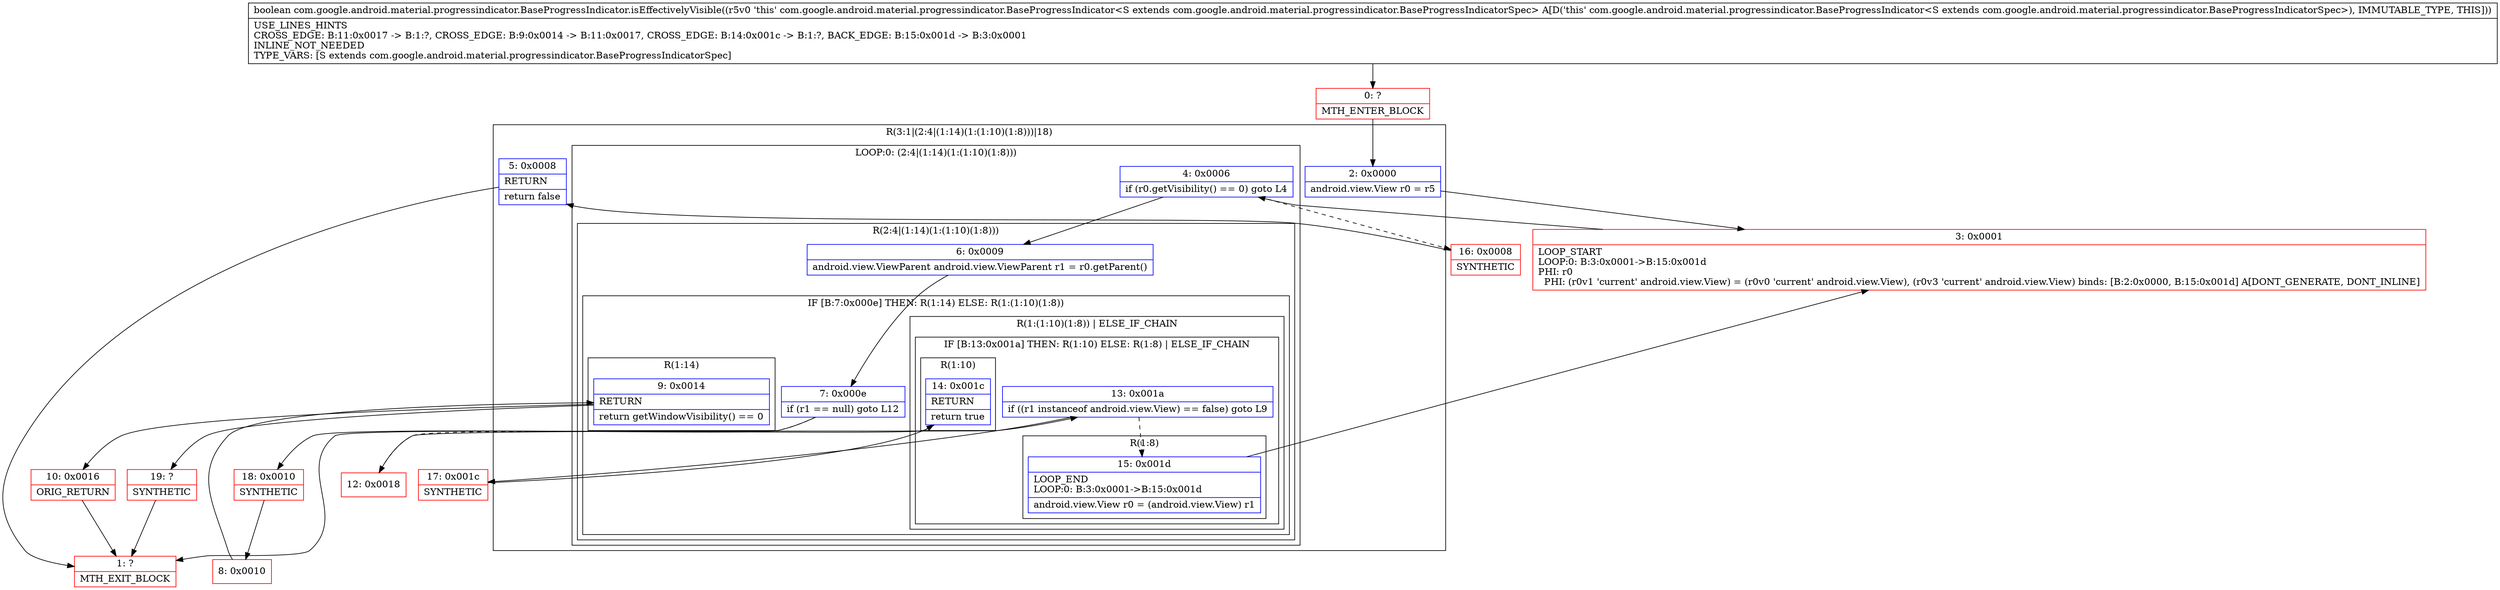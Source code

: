 digraph "CFG forcom.google.android.material.progressindicator.BaseProgressIndicator.isEffectivelyVisible()Z" {
subgraph cluster_Region_1903431854 {
label = "R(3:1|(2:4|(1:14)(1:(1:10)(1:8)))|18)";
node [shape=record,color=blue];
Node_2 [shape=record,label="{2\:\ 0x0000|android.view.View r0 = r5\l}"];
subgraph cluster_LoopRegion_1490423154 {
label = "LOOP:0: (2:4|(1:14)(1:(1:10)(1:8)))";
node [shape=record,color=blue];
Node_4 [shape=record,label="{4\:\ 0x0006|if (r0.getVisibility() == 0) goto L4\l}"];
subgraph cluster_Region_871431273 {
label = "R(2:4|(1:14)(1:(1:10)(1:8)))";
node [shape=record,color=blue];
Node_6 [shape=record,label="{6\:\ 0x0009|android.view.ViewParent android.view.ViewParent r1 = r0.getParent()\l}"];
subgraph cluster_IfRegion_1657826265 {
label = "IF [B:7:0x000e] THEN: R(1:14) ELSE: R(1:(1:10)(1:8))";
node [shape=record,color=blue];
Node_7 [shape=record,label="{7\:\ 0x000e|if (r1 == null) goto L12\l}"];
subgraph cluster_Region_998355384 {
label = "R(1:14)";
node [shape=record,color=blue];
Node_9 [shape=record,label="{9\:\ 0x0014|RETURN\l|return getWindowVisibility() == 0\l}"];
}
subgraph cluster_Region_1186516006 {
label = "R(1:(1:10)(1:8)) | ELSE_IF_CHAIN\l";
node [shape=record,color=blue];
subgraph cluster_IfRegion_1740533768 {
label = "IF [B:13:0x001a] THEN: R(1:10) ELSE: R(1:8) | ELSE_IF_CHAIN\l";
node [shape=record,color=blue];
Node_13 [shape=record,label="{13\:\ 0x001a|if ((r1 instanceof android.view.View) == false) goto L9\l}"];
subgraph cluster_Region_787478755 {
label = "R(1:10)";
node [shape=record,color=blue];
Node_14 [shape=record,label="{14\:\ 0x001c|RETURN\l|return true\l}"];
}
subgraph cluster_Region_1128846439 {
label = "R(1:8)";
node [shape=record,color=blue];
Node_15 [shape=record,label="{15\:\ 0x001d|LOOP_END\lLOOP:0: B:3:0x0001\-\>B:15:0x001d\l|android.view.View r0 = (android.view.View) r1\l}"];
}
}
}
}
}
}
Node_5 [shape=record,label="{5\:\ 0x0008|RETURN\l|return false\l}"];
}
Node_0 [shape=record,color=red,label="{0\:\ ?|MTH_ENTER_BLOCK\l}"];
Node_3 [shape=record,color=red,label="{3\:\ 0x0001|LOOP_START\lLOOP:0: B:3:0x0001\-\>B:15:0x001d\lPHI: r0 \l  PHI: (r0v1 'current' android.view.View) = (r0v0 'current' android.view.View), (r0v3 'current' android.view.View) binds: [B:2:0x0000, B:15:0x001d] A[DONT_GENERATE, DONT_INLINE]\l}"];
Node_12 [shape=record,color=red,label="{12\:\ 0x0018}"];
Node_17 [shape=record,color=red,label="{17\:\ 0x001c|SYNTHETIC\l}"];
Node_1 [shape=record,color=red,label="{1\:\ ?|MTH_EXIT_BLOCK\l}"];
Node_18 [shape=record,color=red,label="{18\:\ 0x0010|SYNTHETIC\l}"];
Node_8 [shape=record,color=red,label="{8\:\ 0x0010}"];
Node_10 [shape=record,color=red,label="{10\:\ 0x0016|ORIG_RETURN\l}"];
Node_19 [shape=record,color=red,label="{19\:\ ?|SYNTHETIC\l}"];
Node_16 [shape=record,color=red,label="{16\:\ 0x0008|SYNTHETIC\l}"];
MethodNode[shape=record,label="{boolean com.google.android.material.progressindicator.BaseProgressIndicator.isEffectivelyVisible((r5v0 'this' com.google.android.material.progressindicator.BaseProgressIndicator\<S extends com.google.android.material.progressindicator.BaseProgressIndicatorSpec\> A[D('this' com.google.android.material.progressindicator.BaseProgressIndicator\<S extends com.google.android.material.progressindicator.BaseProgressIndicatorSpec\>), IMMUTABLE_TYPE, THIS]))  | USE_LINES_HINTS\lCROSS_EDGE: B:11:0x0017 \-\> B:1:?, CROSS_EDGE: B:9:0x0014 \-\> B:11:0x0017, CROSS_EDGE: B:14:0x001c \-\> B:1:?, BACK_EDGE: B:15:0x001d \-\> B:3:0x0001\lINLINE_NOT_NEEDED\lTYPE_VARS: [S extends com.google.android.material.progressindicator.BaseProgressIndicatorSpec]\l}"];
MethodNode -> Node_0;Node_2 -> Node_3;
Node_4 -> Node_6;
Node_4 -> Node_16[style=dashed];
Node_6 -> Node_7;
Node_7 -> Node_12[style=dashed];
Node_7 -> Node_18;
Node_9 -> Node_10;
Node_9 -> Node_19;
Node_13 -> Node_15[style=dashed];
Node_13 -> Node_17;
Node_14 -> Node_1;
Node_15 -> Node_3;
Node_5 -> Node_1;
Node_0 -> Node_2;
Node_3 -> Node_4;
Node_12 -> Node_13;
Node_17 -> Node_14;
Node_18 -> Node_8;
Node_8 -> Node_9;
Node_10 -> Node_1;
Node_19 -> Node_1;
Node_16 -> Node_5;
}

